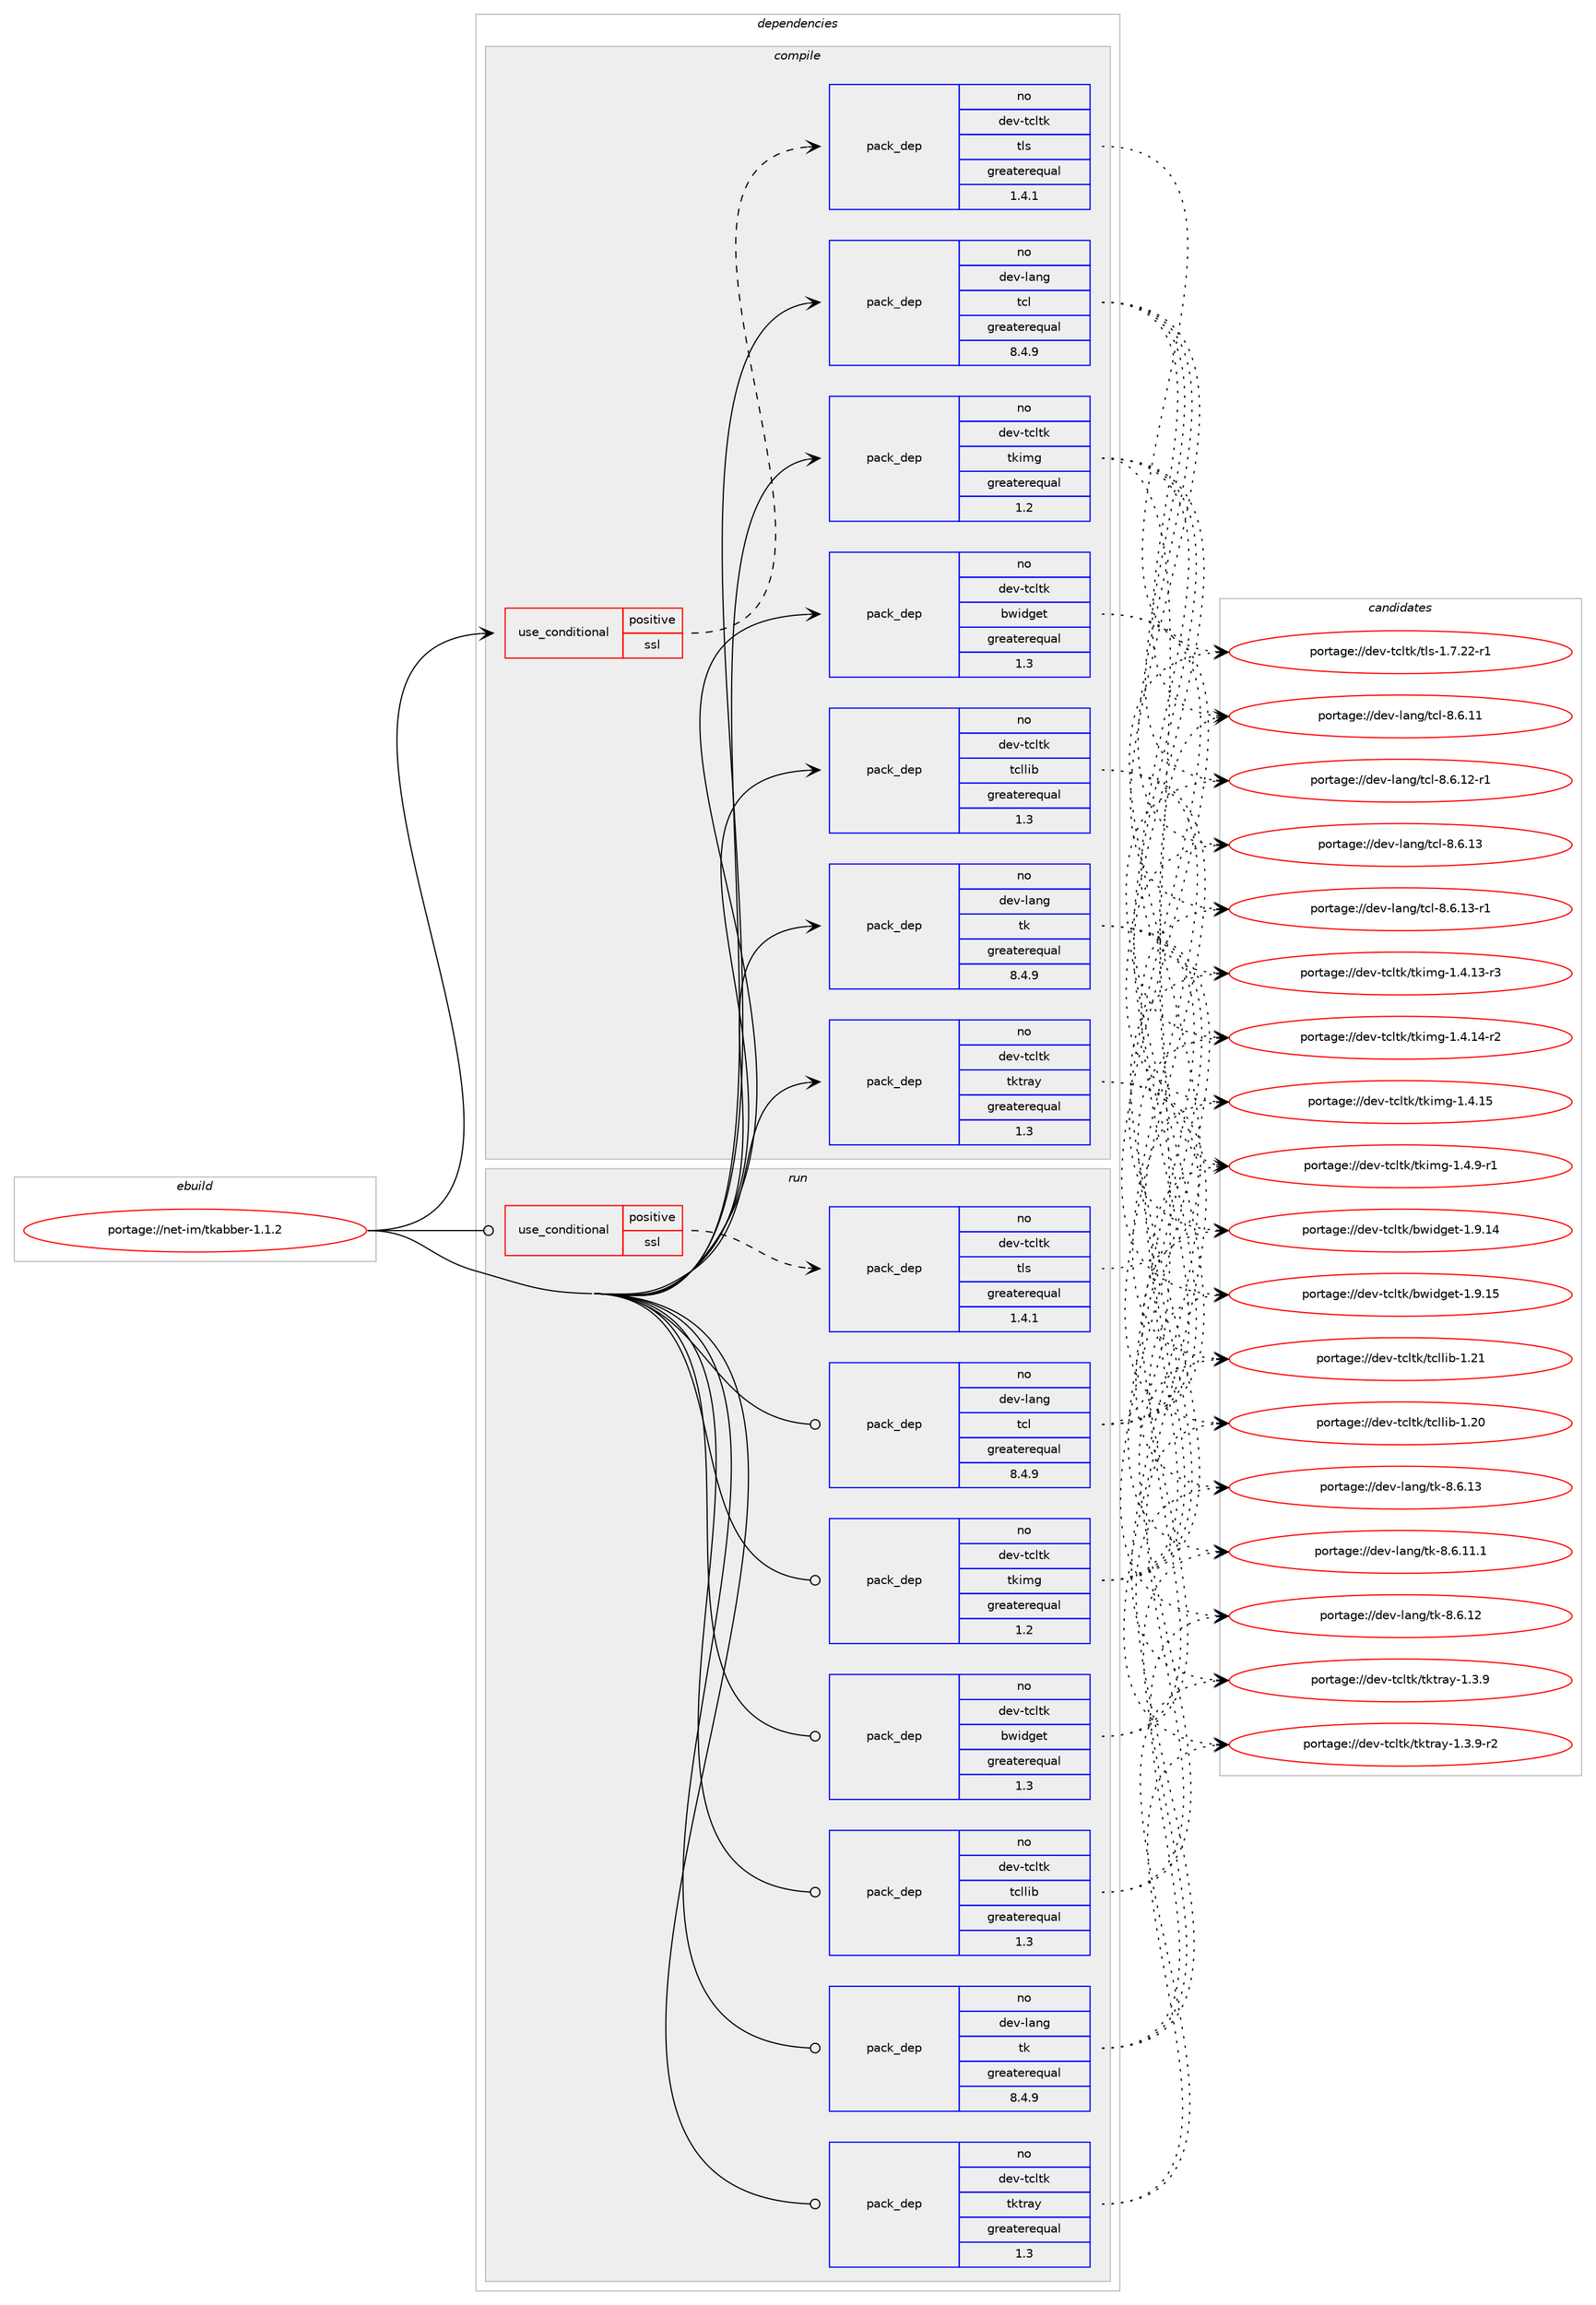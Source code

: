 digraph prolog {

# *************
# Graph options
# *************

newrank=true;
concentrate=true;
compound=true;
graph [rankdir=LR,fontname=Helvetica,fontsize=10,ranksep=1.5];#, ranksep=2.5, nodesep=0.2];
edge  [arrowhead=vee];
node  [fontname=Helvetica,fontsize=10];

# **********
# The ebuild
# **********

subgraph cluster_leftcol {
color=gray;
rank=same;
label=<<i>ebuild</i>>;
id [label="portage://net-im/tkabber-1.1.2", color=red, width=4, href="../net-im/tkabber-1.1.2.svg"];
}

# ****************
# The dependencies
# ****************

subgraph cluster_midcol {
color=gray;
label=<<i>dependencies</i>>;
subgraph cluster_compile {
fillcolor="#eeeeee";
style=filled;
label=<<i>compile</i>>;
subgraph cond6 {
dependency39 [label=<<TABLE BORDER="0" CELLBORDER="1" CELLSPACING="0" CELLPADDING="4"><TR><TD ROWSPAN="3" CELLPADDING="10">use_conditional</TD></TR><TR><TD>positive</TD></TR><TR><TD>ssl</TD></TR></TABLE>>, shape=none, color=red];
subgraph pack34 {
dependency40 [label=<<TABLE BORDER="0" CELLBORDER="1" CELLSPACING="0" CELLPADDING="4" WIDTH="220"><TR><TD ROWSPAN="6" CELLPADDING="30">pack_dep</TD></TR><TR><TD WIDTH="110">no</TD></TR><TR><TD>dev-tcltk</TD></TR><TR><TD>tls</TD></TR><TR><TD>greaterequal</TD></TR><TR><TD>1.4.1</TD></TR></TABLE>>, shape=none, color=blue];
}
dependency39:e -> dependency40:w [weight=20,style="dashed",arrowhead="vee"];
}
id:e -> dependency39:w [weight=20,style="solid",arrowhead="vee"];
subgraph pack35 {
dependency41 [label=<<TABLE BORDER="0" CELLBORDER="1" CELLSPACING="0" CELLPADDING="4" WIDTH="220"><TR><TD ROWSPAN="6" CELLPADDING="30">pack_dep</TD></TR><TR><TD WIDTH="110">no</TD></TR><TR><TD>dev-lang</TD></TR><TR><TD>tcl</TD></TR><TR><TD>greaterequal</TD></TR><TR><TD>8.4.9</TD></TR></TABLE>>, shape=none, color=blue];
}
id:e -> dependency41:w [weight=20,style="solid",arrowhead="vee"];
subgraph pack36 {
dependency42 [label=<<TABLE BORDER="0" CELLBORDER="1" CELLSPACING="0" CELLPADDING="4" WIDTH="220"><TR><TD ROWSPAN="6" CELLPADDING="30">pack_dep</TD></TR><TR><TD WIDTH="110">no</TD></TR><TR><TD>dev-lang</TD></TR><TR><TD>tk</TD></TR><TR><TD>greaterequal</TD></TR><TR><TD>8.4.9</TD></TR></TABLE>>, shape=none, color=blue];
}
id:e -> dependency42:w [weight=20,style="solid",arrowhead="vee"];
subgraph pack37 {
dependency43 [label=<<TABLE BORDER="0" CELLBORDER="1" CELLSPACING="0" CELLPADDING="4" WIDTH="220"><TR><TD ROWSPAN="6" CELLPADDING="30">pack_dep</TD></TR><TR><TD WIDTH="110">no</TD></TR><TR><TD>dev-tcltk</TD></TR><TR><TD>bwidget</TD></TR><TR><TD>greaterequal</TD></TR><TR><TD>1.3</TD></TR></TABLE>>, shape=none, color=blue];
}
id:e -> dependency43:w [weight=20,style="solid",arrowhead="vee"];
subgraph pack38 {
dependency44 [label=<<TABLE BORDER="0" CELLBORDER="1" CELLSPACING="0" CELLPADDING="4" WIDTH="220"><TR><TD ROWSPAN="6" CELLPADDING="30">pack_dep</TD></TR><TR><TD WIDTH="110">no</TD></TR><TR><TD>dev-tcltk</TD></TR><TR><TD>tcllib</TD></TR><TR><TD>greaterequal</TD></TR><TR><TD>1.3</TD></TR></TABLE>>, shape=none, color=blue];
}
id:e -> dependency44:w [weight=20,style="solid",arrowhead="vee"];
subgraph pack39 {
dependency45 [label=<<TABLE BORDER="0" CELLBORDER="1" CELLSPACING="0" CELLPADDING="4" WIDTH="220"><TR><TD ROWSPAN="6" CELLPADDING="30">pack_dep</TD></TR><TR><TD WIDTH="110">no</TD></TR><TR><TD>dev-tcltk</TD></TR><TR><TD>tkimg</TD></TR><TR><TD>greaterequal</TD></TR><TR><TD>1.2</TD></TR></TABLE>>, shape=none, color=blue];
}
id:e -> dependency45:w [weight=20,style="solid",arrowhead="vee"];
subgraph pack40 {
dependency46 [label=<<TABLE BORDER="0" CELLBORDER="1" CELLSPACING="0" CELLPADDING="4" WIDTH="220"><TR><TD ROWSPAN="6" CELLPADDING="30">pack_dep</TD></TR><TR><TD WIDTH="110">no</TD></TR><TR><TD>dev-tcltk</TD></TR><TR><TD>tktray</TD></TR><TR><TD>greaterequal</TD></TR><TR><TD>1.3</TD></TR></TABLE>>, shape=none, color=blue];
}
id:e -> dependency46:w [weight=20,style="solid",arrowhead="vee"];
}
subgraph cluster_compileandrun {
fillcolor="#eeeeee";
style=filled;
label=<<i>compile and run</i>>;
}
subgraph cluster_run {
fillcolor="#eeeeee";
style=filled;
label=<<i>run</i>>;
subgraph cond7 {
dependency47 [label=<<TABLE BORDER="0" CELLBORDER="1" CELLSPACING="0" CELLPADDING="4"><TR><TD ROWSPAN="3" CELLPADDING="10">use_conditional</TD></TR><TR><TD>positive</TD></TR><TR><TD>ssl</TD></TR></TABLE>>, shape=none, color=red];
subgraph pack41 {
dependency48 [label=<<TABLE BORDER="0" CELLBORDER="1" CELLSPACING="0" CELLPADDING="4" WIDTH="220"><TR><TD ROWSPAN="6" CELLPADDING="30">pack_dep</TD></TR><TR><TD WIDTH="110">no</TD></TR><TR><TD>dev-tcltk</TD></TR><TR><TD>tls</TD></TR><TR><TD>greaterequal</TD></TR><TR><TD>1.4.1</TD></TR></TABLE>>, shape=none, color=blue];
}
dependency47:e -> dependency48:w [weight=20,style="dashed",arrowhead="vee"];
}
id:e -> dependency47:w [weight=20,style="solid",arrowhead="odot"];
subgraph pack42 {
dependency49 [label=<<TABLE BORDER="0" CELLBORDER="1" CELLSPACING="0" CELLPADDING="4" WIDTH="220"><TR><TD ROWSPAN="6" CELLPADDING="30">pack_dep</TD></TR><TR><TD WIDTH="110">no</TD></TR><TR><TD>dev-lang</TD></TR><TR><TD>tcl</TD></TR><TR><TD>greaterequal</TD></TR><TR><TD>8.4.9</TD></TR></TABLE>>, shape=none, color=blue];
}
id:e -> dependency49:w [weight=20,style="solid",arrowhead="odot"];
subgraph pack43 {
dependency50 [label=<<TABLE BORDER="0" CELLBORDER="1" CELLSPACING="0" CELLPADDING="4" WIDTH="220"><TR><TD ROWSPAN="6" CELLPADDING="30">pack_dep</TD></TR><TR><TD WIDTH="110">no</TD></TR><TR><TD>dev-lang</TD></TR><TR><TD>tk</TD></TR><TR><TD>greaterequal</TD></TR><TR><TD>8.4.9</TD></TR></TABLE>>, shape=none, color=blue];
}
id:e -> dependency50:w [weight=20,style="solid",arrowhead="odot"];
subgraph pack44 {
dependency51 [label=<<TABLE BORDER="0" CELLBORDER="1" CELLSPACING="0" CELLPADDING="4" WIDTH="220"><TR><TD ROWSPAN="6" CELLPADDING="30">pack_dep</TD></TR><TR><TD WIDTH="110">no</TD></TR><TR><TD>dev-tcltk</TD></TR><TR><TD>bwidget</TD></TR><TR><TD>greaterequal</TD></TR><TR><TD>1.3</TD></TR></TABLE>>, shape=none, color=blue];
}
id:e -> dependency51:w [weight=20,style="solid",arrowhead="odot"];
subgraph pack45 {
dependency52 [label=<<TABLE BORDER="0" CELLBORDER="1" CELLSPACING="0" CELLPADDING="4" WIDTH="220"><TR><TD ROWSPAN="6" CELLPADDING="30">pack_dep</TD></TR><TR><TD WIDTH="110">no</TD></TR><TR><TD>dev-tcltk</TD></TR><TR><TD>tcllib</TD></TR><TR><TD>greaterequal</TD></TR><TR><TD>1.3</TD></TR></TABLE>>, shape=none, color=blue];
}
id:e -> dependency52:w [weight=20,style="solid",arrowhead="odot"];
subgraph pack46 {
dependency53 [label=<<TABLE BORDER="0" CELLBORDER="1" CELLSPACING="0" CELLPADDING="4" WIDTH="220"><TR><TD ROWSPAN="6" CELLPADDING="30">pack_dep</TD></TR><TR><TD WIDTH="110">no</TD></TR><TR><TD>dev-tcltk</TD></TR><TR><TD>tkimg</TD></TR><TR><TD>greaterequal</TD></TR><TR><TD>1.2</TD></TR></TABLE>>, shape=none, color=blue];
}
id:e -> dependency53:w [weight=20,style="solid",arrowhead="odot"];
subgraph pack47 {
dependency54 [label=<<TABLE BORDER="0" CELLBORDER="1" CELLSPACING="0" CELLPADDING="4" WIDTH="220"><TR><TD ROWSPAN="6" CELLPADDING="30">pack_dep</TD></TR><TR><TD WIDTH="110">no</TD></TR><TR><TD>dev-tcltk</TD></TR><TR><TD>tktray</TD></TR><TR><TD>greaterequal</TD></TR><TR><TD>1.3</TD></TR></TABLE>>, shape=none, color=blue];
}
id:e -> dependency54:w [weight=20,style="solid",arrowhead="odot"];
}
}

# **************
# The candidates
# **************

subgraph cluster_choices {
rank=same;
color=gray;
label=<<i>candidates</i>>;

subgraph choice34 {
color=black;
nodesep=1;
choice100101118451169910811610747116108115454946554650504511449 [label="portage://dev-tcltk/tls-1.7.22-r1", color=red, width=4,href="../dev-tcltk/tls-1.7.22-r1.svg"];
dependency40:e -> choice100101118451169910811610747116108115454946554650504511449:w [style=dotted,weight="100"];
}
subgraph choice35 {
color=black;
nodesep=1;
choice1001011184510897110103471169910845564654464949 [label="portage://dev-lang/tcl-8.6.11", color=red, width=4,href="../dev-lang/tcl-8.6.11.svg"];
choice10010111845108971101034711699108455646544649504511449 [label="portage://dev-lang/tcl-8.6.12-r1", color=red, width=4,href="../dev-lang/tcl-8.6.12-r1.svg"];
choice1001011184510897110103471169910845564654464951 [label="portage://dev-lang/tcl-8.6.13", color=red, width=4,href="../dev-lang/tcl-8.6.13.svg"];
choice10010111845108971101034711699108455646544649514511449 [label="portage://dev-lang/tcl-8.6.13-r1", color=red, width=4,href="../dev-lang/tcl-8.6.13-r1.svg"];
dependency41:e -> choice1001011184510897110103471169910845564654464949:w [style=dotted,weight="100"];
dependency41:e -> choice10010111845108971101034711699108455646544649504511449:w [style=dotted,weight="100"];
dependency41:e -> choice1001011184510897110103471169910845564654464951:w [style=dotted,weight="100"];
dependency41:e -> choice10010111845108971101034711699108455646544649514511449:w [style=dotted,weight="100"];
}
subgraph choice36 {
color=black;
nodesep=1;
choice100101118451089711010347116107455646544649494649 [label="portage://dev-lang/tk-8.6.11.1", color=red, width=4,href="../dev-lang/tk-8.6.11.1.svg"];
choice10010111845108971101034711610745564654464950 [label="portage://dev-lang/tk-8.6.12", color=red, width=4,href="../dev-lang/tk-8.6.12.svg"];
choice10010111845108971101034711610745564654464951 [label="portage://dev-lang/tk-8.6.13", color=red, width=4,href="../dev-lang/tk-8.6.13.svg"];
dependency42:e -> choice100101118451089711010347116107455646544649494649:w [style=dotted,weight="100"];
dependency42:e -> choice10010111845108971101034711610745564654464950:w [style=dotted,weight="100"];
dependency42:e -> choice10010111845108971101034711610745564654464951:w [style=dotted,weight="100"];
}
subgraph choice37 {
color=black;
nodesep=1;
choice1001011184511699108116107479811910510010310111645494657464952 [label="portage://dev-tcltk/bwidget-1.9.14", color=red, width=4,href="../dev-tcltk/bwidget-1.9.14.svg"];
choice1001011184511699108116107479811910510010310111645494657464953 [label="portage://dev-tcltk/bwidget-1.9.15", color=red, width=4,href="../dev-tcltk/bwidget-1.9.15.svg"];
dependency43:e -> choice1001011184511699108116107479811910510010310111645494657464952:w [style=dotted,weight="100"];
dependency43:e -> choice1001011184511699108116107479811910510010310111645494657464953:w [style=dotted,weight="100"];
}
subgraph choice38 {
color=black;
nodesep=1;
choice10010111845116991081161074711699108108105984549465048 [label="portage://dev-tcltk/tcllib-1.20", color=red, width=4,href="../dev-tcltk/tcllib-1.20.svg"];
choice10010111845116991081161074711699108108105984549465049 [label="portage://dev-tcltk/tcllib-1.21", color=red, width=4,href="../dev-tcltk/tcllib-1.21.svg"];
dependency44:e -> choice10010111845116991081161074711699108108105984549465048:w [style=dotted,weight="100"];
dependency44:e -> choice10010111845116991081161074711699108108105984549465049:w [style=dotted,weight="100"];
}
subgraph choice39 {
color=black;
nodesep=1;
choice100101118451169910811610747116107105109103454946524649514511451 [label="portage://dev-tcltk/tkimg-1.4.13-r3", color=red, width=4,href="../dev-tcltk/tkimg-1.4.13-r3.svg"];
choice100101118451169910811610747116107105109103454946524649524511450 [label="portage://dev-tcltk/tkimg-1.4.14-r2", color=red, width=4,href="../dev-tcltk/tkimg-1.4.14-r2.svg"];
choice10010111845116991081161074711610710510910345494652464953 [label="portage://dev-tcltk/tkimg-1.4.15", color=red, width=4,href="../dev-tcltk/tkimg-1.4.15.svg"];
choice1001011184511699108116107471161071051091034549465246574511449 [label="portage://dev-tcltk/tkimg-1.4.9-r1", color=red, width=4,href="../dev-tcltk/tkimg-1.4.9-r1.svg"];
dependency45:e -> choice100101118451169910811610747116107105109103454946524649514511451:w [style=dotted,weight="100"];
dependency45:e -> choice100101118451169910811610747116107105109103454946524649524511450:w [style=dotted,weight="100"];
dependency45:e -> choice10010111845116991081161074711610710510910345494652464953:w [style=dotted,weight="100"];
dependency45:e -> choice1001011184511699108116107471161071051091034549465246574511449:w [style=dotted,weight="100"];
}
subgraph choice40 {
color=black;
nodesep=1;
choice10010111845116991081161074711610711611497121454946514657 [label="portage://dev-tcltk/tktray-1.3.9", color=red, width=4,href="../dev-tcltk/tktray-1.3.9.svg"];
choice100101118451169910811610747116107116114971214549465146574511450 [label="portage://dev-tcltk/tktray-1.3.9-r2", color=red, width=4,href="../dev-tcltk/tktray-1.3.9-r2.svg"];
dependency46:e -> choice10010111845116991081161074711610711611497121454946514657:w [style=dotted,weight="100"];
dependency46:e -> choice100101118451169910811610747116107116114971214549465146574511450:w [style=dotted,weight="100"];
}
subgraph choice41 {
color=black;
nodesep=1;
choice100101118451169910811610747116108115454946554650504511449 [label="portage://dev-tcltk/tls-1.7.22-r1", color=red, width=4,href="../dev-tcltk/tls-1.7.22-r1.svg"];
dependency48:e -> choice100101118451169910811610747116108115454946554650504511449:w [style=dotted,weight="100"];
}
subgraph choice42 {
color=black;
nodesep=1;
choice1001011184510897110103471169910845564654464949 [label="portage://dev-lang/tcl-8.6.11", color=red, width=4,href="../dev-lang/tcl-8.6.11.svg"];
choice10010111845108971101034711699108455646544649504511449 [label="portage://dev-lang/tcl-8.6.12-r1", color=red, width=4,href="../dev-lang/tcl-8.6.12-r1.svg"];
choice1001011184510897110103471169910845564654464951 [label="portage://dev-lang/tcl-8.6.13", color=red, width=4,href="../dev-lang/tcl-8.6.13.svg"];
choice10010111845108971101034711699108455646544649514511449 [label="portage://dev-lang/tcl-8.6.13-r1", color=red, width=4,href="../dev-lang/tcl-8.6.13-r1.svg"];
dependency49:e -> choice1001011184510897110103471169910845564654464949:w [style=dotted,weight="100"];
dependency49:e -> choice10010111845108971101034711699108455646544649504511449:w [style=dotted,weight="100"];
dependency49:e -> choice1001011184510897110103471169910845564654464951:w [style=dotted,weight="100"];
dependency49:e -> choice10010111845108971101034711699108455646544649514511449:w [style=dotted,weight="100"];
}
subgraph choice43 {
color=black;
nodesep=1;
choice100101118451089711010347116107455646544649494649 [label="portage://dev-lang/tk-8.6.11.1", color=red, width=4,href="../dev-lang/tk-8.6.11.1.svg"];
choice10010111845108971101034711610745564654464950 [label="portage://dev-lang/tk-8.6.12", color=red, width=4,href="../dev-lang/tk-8.6.12.svg"];
choice10010111845108971101034711610745564654464951 [label="portage://dev-lang/tk-8.6.13", color=red, width=4,href="../dev-lang/tk-8.6.13.svg"];
dependency50:e -> choice100101118451089711010347116107455646544649494649:w [style=dotted,weight="100"];
dependency50:e -> choice10010111845108971101034711610745564654464950:w [style=dotted,weight="100"];
dependency50:e -> choice10010111845108971101034711610745564654464951:w [style=dotted,weight="100"];
}
subgraph choice44 {
color=black;
nodesep=1;
choice1001011184511699108116107479811910510010310111645494657464952 [label="portage://dev-tcltk/bwidget-1.9.14", color=red, width=4,href="../dev-tcltk/bwidget-1.9.14.svg"];
choice1001011184511699108116107479811910510010310111645494657464953 [label="portage://dev-tcltk/bwidget-1.9.15", color=red, width=4,href="../dev-tcltk/bwidget-1.9.15.svg"];
dependency51:e -> choice1001011184511699108116107479811910510010310111645494657464952:w [style=dotted,weight="100"];
dependency51:e -> choice1001011184511699108116107479811910510010310111645494657464953:w [style=dotted,weight="100"];
}
subgraph choice45 {
color=black;
nodesep=1;
choice10010111845116991081161074711699108108105984549465048 [label="portage://dev-tcltk/tcllib-1.20", color=red, width=4,href="../dev-tcltk/tcllib-1.20.svg"];
choice10010111845116991081161074711699108108105984549465049 [label="portage://dev-tcltk/tcllib-1.21", color=red, width=4,href="../dev-tcltk/tcllib-1.21.svg"];
dependency52:e -> choice10010111845116991081161074711699108108105984549465048:w [style=dotted,weight="100"];
dependency52:e -> choice10010111845116991081161074711699108108105984549465049:w [style=dotted,weight="100"];
}
subgraph choice46 {
color=black;
nodesep=1;
choice100101118451169910811610747116107105109103454946524649514511451 [label="portage://dev-tcltk/tkimg-1.4.13-r3", color=red, width=4,href="../dev-tcltk/tkimg-1.4.13-r3.svg"];
choice100101118451169910811610747116107105109103454946524649524511450 [label="portage://dev-tcltk/tkimg-1.4.14-r2", color=red, width=4,href="../dev-tcltk/tkimg-1.4.14-r2.svg"];
choice10010111845116991081161074711610710510910345494652464953 [label="portage://dev-tcltk/tkimg-1.4.15", color=red, width=4,href="../dev-tcltk/tkimg-1.4.15.svg"];
choice1001011184511699108116107471161071051091034549465246574511449 [label="portage://dev-tcltk/tkimg-1.4.9-r1", color=red, width=4,href="../dev-tcltk/tkimg-1.4.9-r1.svg"];
dependency53:e -> choice100101118451169910811610747116107105109103454946524649514511451:w [style=dotted,weight="100"];
dependency53:e -> choice100101118451169910811610747116107105109103454946524649524511450:w [style=dotted,weight="100"];
dependency53:e -> choice10010111845116991081161074711610710510910345494652464953:w [style=dotted,weight="100"];
dependency53:e -> choice1001011184511699108116107471161071051091034549465246574511449:w [style=dotted,weight="100"];
}
subgraph choice47 {
color=black;
nodesep=1;
choice10010111845116991081161074711610711611497121454946514657 [label="portage://dev-tcltk/tktray-1.3.9", color=red, width=4,href="../dev-tcltk/tktray-1.3.9.svg"];
choice100101118451169910811610747116107116114971214549465146574511450 [label="portage://dev-tcltk/tktray-1.3.9-r2", color=red, width=4,href="../dev-tcltk/tktray-1.3.9-r2.svg"];
dependency54:e -> choice10010111845116991081161074711610711611497121454946514657:w [style=dotted,weight="100"];
dependency54:e -> choice100101118451169910811610747116107116114971214549465146574511450:w [style=dotted,weight="100"];
}
}

}
